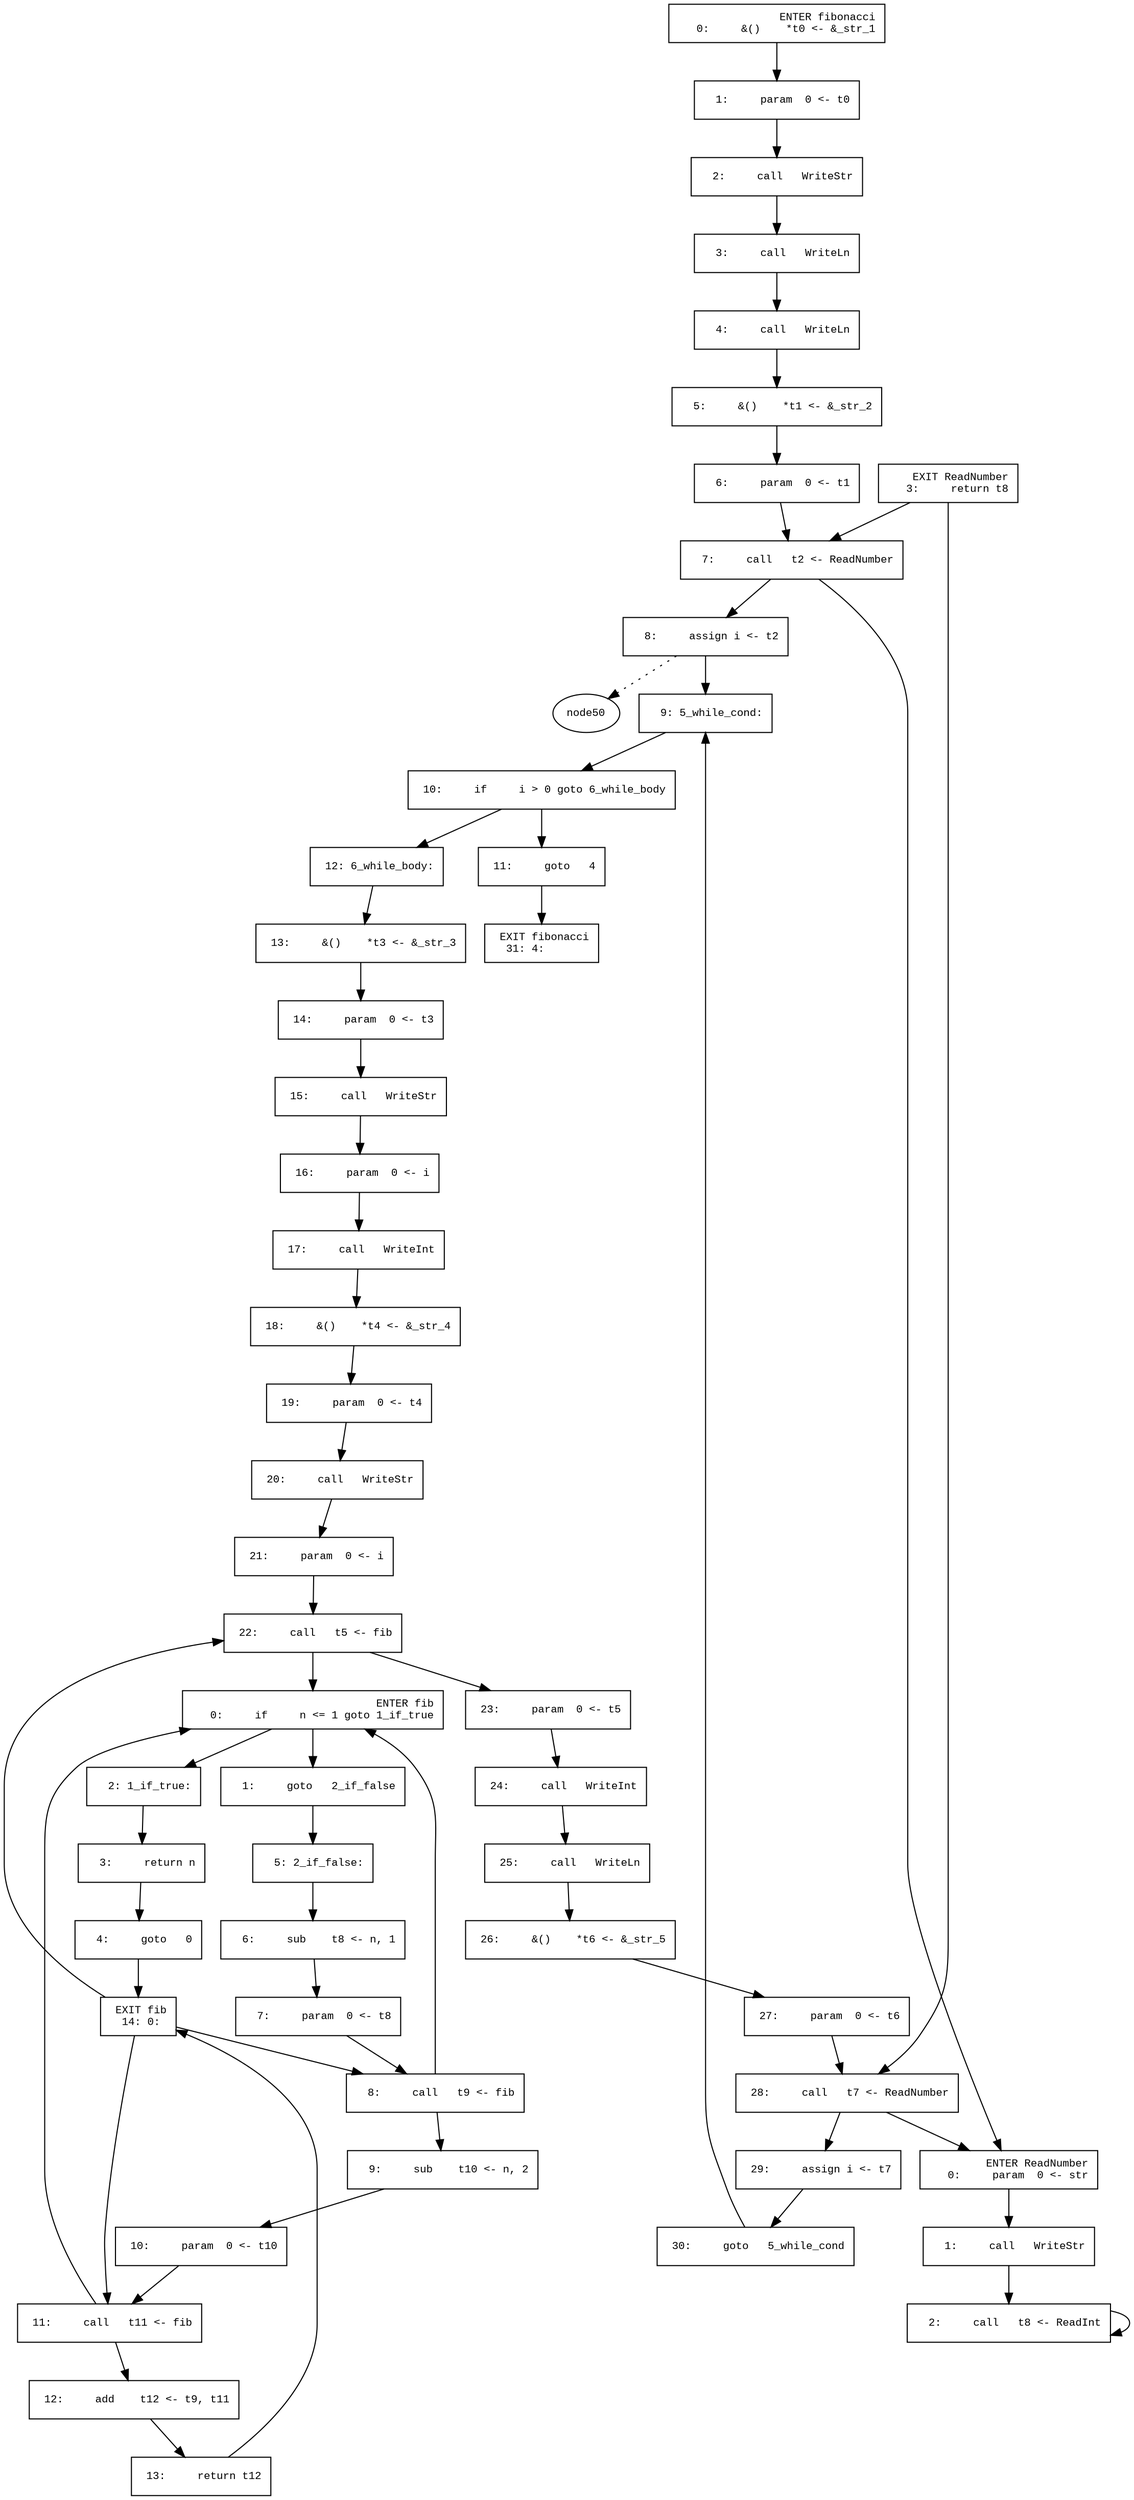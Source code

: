 digraph CfgInterProc {
  graph [fontname="Times New Roman",fontsize=10];
  node  [fontname="Courier New",fontsize=10];
  edge  [fontname="Times New Roman",fontsize=10];
// scope 'fibonacci'
node0 [label=" ENTER fibonacci\r   0:     &()    *t0 <- &_str_1\l",shape=box];
node0 -> node1;
node1 [label="  1:     param  0 <- t0\l",shape=box];
node1 -> node2;
node2 [label="  2:     call   WriteStr\l",shape=box];
node2 -> node3;
node3 [label="  3:     call   WriteLn\l",shape=box];
node3 -> node4;
node4 [label="  4:     call   WriteLn\l",shape=box];
node4 -> node5;
node5 [label="  5:     &()    *t1 <- &_str_2\l",shape=box];
node5 -> node6;
node6 [label="  6:     param  0 <- t1\l",shape=box];
node6 -> node7;
node7 [label="  7:     call   t2 <- ReadNumber\l",shape=box];
node7 -> node8;
node7 -> node47;
node8 [label="  8:     assign i <- t2\l",shape=box];
node8 -> node9;
node8 -> node50 [style=dotted];
node9 [label="  9: 5_while_cond:\l",shape=box];
node9 -> node10;
node10 [label=" 10:     if     i > 0 goto 6_while_body\l",shape=box];
node10 -> node12;
node10 -> node11;
node11 [label=" 11:     goto   4\l",shape=box];
node11 -> node31;
node12 [label=" 12: 6_while_body:\l",shape=box];
node12 -> node13;
node13 [label=" 13:     &()    *t3 <- &_str_3\l",shape=box];
node13 -> node14;
node14 [label=" 14:     param  0 <- t3\l",shape=box];
node14 -> node15;
node15 [label=" 15:     call   WriteStr\l",shape=box];
node15 -> node16;
node16 [label=" 16:     param  0 <- i\l",shape=box];
node16 -> node17;
node17 [label=" 17:     call   WriteInt\l",shape=box];
node17 -> node18;
node18 [label=" 18:     &()    *t4 <- &_str_4\l",shape=box];
node18 -> node19;
node19 [label=" 19:     param  0 <- t4\l",shape=box];
node19 -> node20;
node20 [label=" 20:     call   WriteStr\l",shape=box];
node20 -> node21;
node21 [label=" 21:     param  0 <- i\l",shape=box];
node21 -> node22;
node22 [label=" 22:     call   t5 <- fib\l",shape=box];
node22 -> node23;
node22 -> node32;
node23 [label=" 23:     param  0 <- t5\l",shape=box];
node23 -> node24;
node24 [label=" 24:     call   WriteInt\l",shape=box];
node24 -> node25;
node25 [label=" 25:     call   WriteLn\l",shape=box];
node25 -> node26;
node26 [label=" 26:     &()    *t6 <- &_str_5\l",shape=box];
node26 -> node27;
node27 [label=" 27:     param  0 <- t6\l",shape=box];
node27 -> node28;
node28 [label=" 28:     call   t7 <- ReadNumber\l",shape=box];
node28 -> node29;
node28 -> node47;
node29 [label=" 29:     assign i <- t7\l",shape=box];
node29 -> node30;
node30 [label=" 30:     goto   5_while_cond\l",shape=box];
node30 -> node9;
node31 [label=" EXIT fibonacci\r  31: 4:\l",shape=box];
// scope 'fib'
node32 [label=" ENTER fib\r   0:     if     n <= 1 goto 1_if_true\l",shape=box];
node32 -> node34;
node32 -> node33;
node33 [label="  1:     goto   2_if_false\l",shape=box];
node33 -> node37;
node34 [label="  2: 1_if_true:\l",shape=box];
node34 -> node35;
node35 [label="  3:     return n\l",shape=box];
node35 -> node36;
node36 [label="  4:     goto   0\l",shape=box];
node36 -> node46;
node37 [label="  5: 2_if_false:\l",shape=box];
node37 -> node38;
node38 [label="  6:     sub    t8 <- n, 1\l",shape=box];
node38 -> node39;
node39 [label="  7:     param  0 <- t8\l",shape=box];
node39 -> node40;
node40 [label="  8:     call   t9 <- fib\l",shape=box];
node40 -> node41;
node40 -> node32;
node41 [label="  9:     sub    t10 <- n, 2\l",shape=box];
node41 -> node42;
node42 [label=" 10:     param  0 <- t10\l",shape=box];
node42 -> node43;
node43 [label=" 11:     call   t11 <- fib\l",shape=box];
node43 -> node44;
node43 -> node32;
node44 [label=" 12:     add    t12 <- t9, t11\l",shape=box];
node44 -> node45;
node45 [label=" 13:     return t12\l",shape=box];
node45 -> node46;
node46 [label=" EXIT fib\r  14: 0:\l",shape=box];
node46 -> node22;
node46 -> node40;
node46 -> node43;
// scope 'ReadNumber'
node47 [label=" ENTER ReadNumber\r   0:     param  0 <- str\l",shape=box];
node47 -> node48;
node48 [label="  1:     call   WriteStr\l",shape=box];
node48 -> node49;
node49 [label="  2:     call   t8 <- ReadInt\l",shape=box];
node49 -> node49;
node51 [label=" EXIT ReadNumber\r   3:     return t8\l",shape=box];
node51 -> node7;
node51 -> node28;
}
